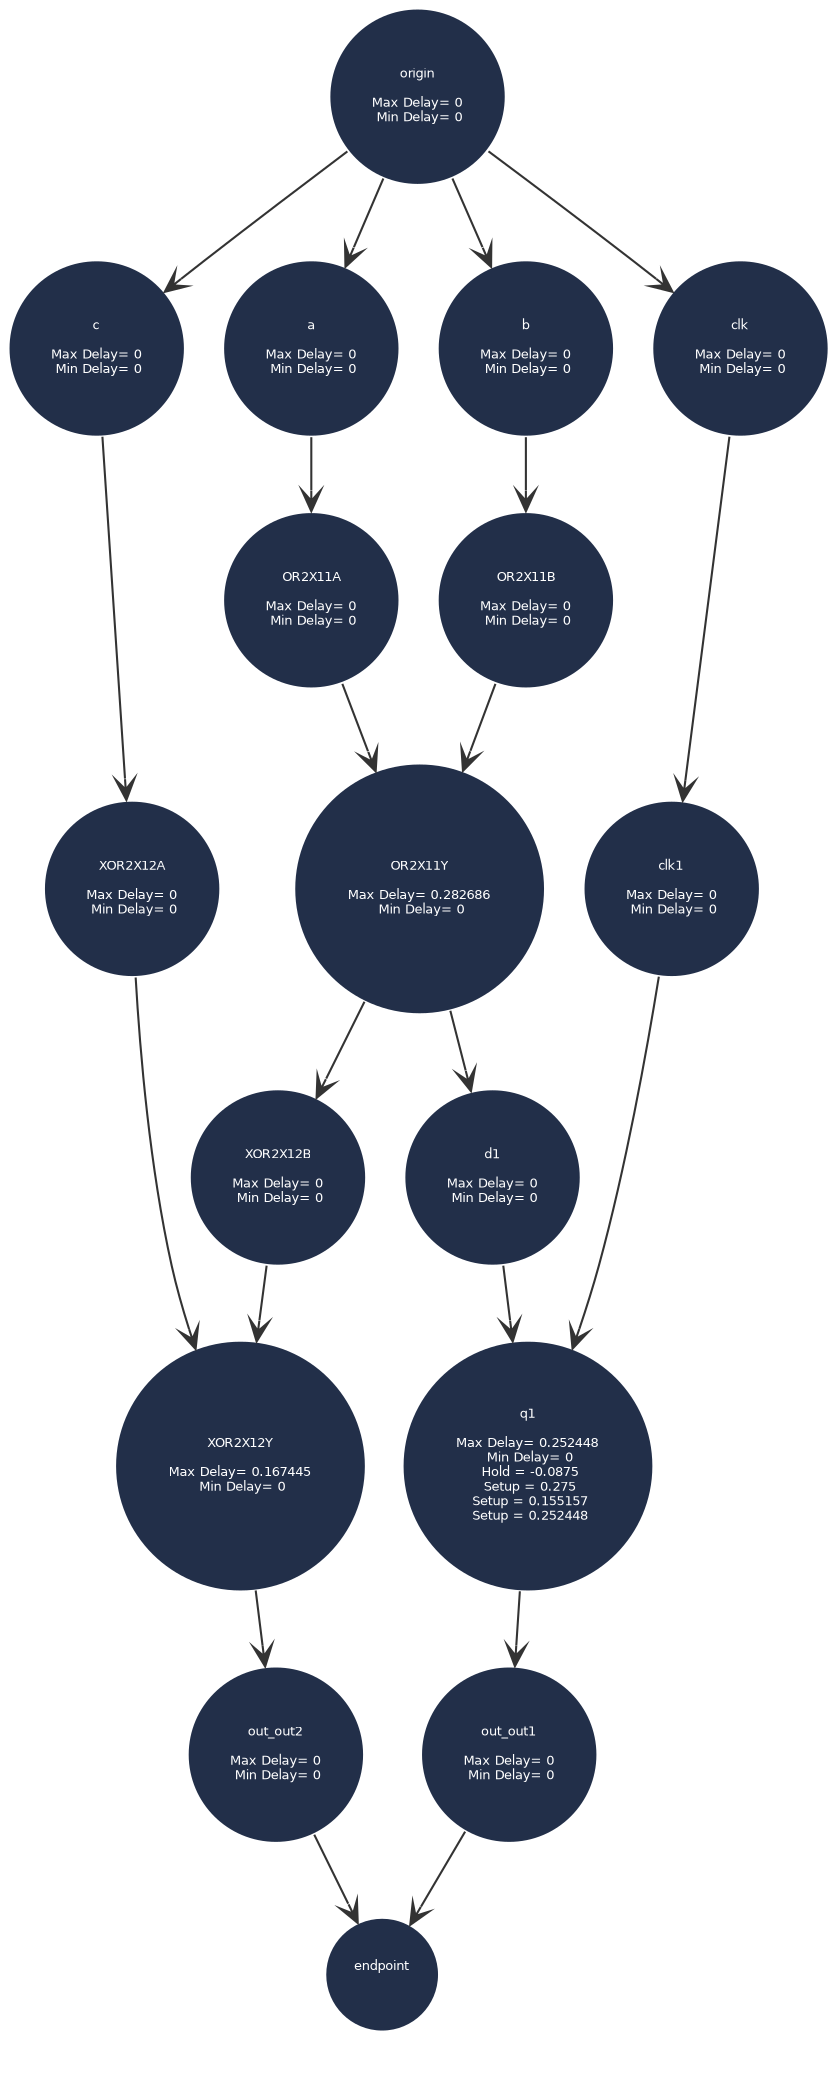 // Graph
digraph {
	graph [bgcolor="#ffffff" fontcolor=white fontsize=12 label="Graph"]
	node [color=white fillcolor="#222f49" fontcolor=white fontname=Helvetica fontsize=6 radius=2 shape=circle style=filled]
	edge [arrowhead=open color="#333333" fontcolor=white fontname=Courier fontsize=12]
	origin [label="origin

Max Delay= 0
 Min Delay= 0"]
	a [label="a

Max Delay= 0
 Min Delay= 0"]
	OR2X11A [label="OR2X11A

Max Delay= 0
 Min Delay= 0"]
	c [label="c

Max Delay= 0
 Min Delay= 0"]
	XOR2X12A [label="XOR2X12A

Max Delay= 0
 Min Delay= 0"]
	b [label="b

Max Delay= 0
 Min Delay= 0"]
	OR2X11B [label="OR2X11B

Max Delay= 0
 Min Delay= 0"]
	OR2X11Y [label="OR2X11Y

Max Delay= 0.282686
 Min Delay= 0"]
	XOR2X12B [label="XOR2X12B

Max Delay= 0
 Min Delay= 0"]
	XOR2X12Y [label="XOR2X12Y

Max Delay= 0.167445
 Min Delay= 0"]
	out_out2 [label="out_out2

Max Delay= 0
 Min Delay= 0"]
	d1 [label="d1

Max Delay= 0
 Min Delay= 0"]
	clk [label="clk

Max Delay= 0
 Min Delay= 0"]
	clk1 [label="clk1

Max Delay= 0
 Min Delay= 0"]
	q1 [label="q1

Max Delay= 0.252448
 Min Delay= 0
 Hold = -0.0875
 Setup = 0.275
 Setup = 0.155157
 Setup = 0.252448"]
	out_out1 [label="out_out1

Max Delay= 0
 Min Delay= 0"]
	endpoint [label="endpoint

"]
		origin -> a
		origin -> c
		origin -> b
		origin -> clk
		a -> OR2X11A
		out_out1 -> endpoint
		clk -> clk1
		c -> XOR2X12A
		clk1 -> q1
		OR2X11Y -> XOR2X12B
		OR2X11Y -> d1
		q1 -> out_out1
		b -> OR2X11B
		OR2X11B -> OR2X11Y
		OR2X11A -> OR2X11Y
		XOR2X12Y -> out_out2
		XOR2X12A -> XOR2X12Y
		out_out2 -> endpoint
		XOR2X12B -> XOR2X12Y
		d1 -> q1
}
